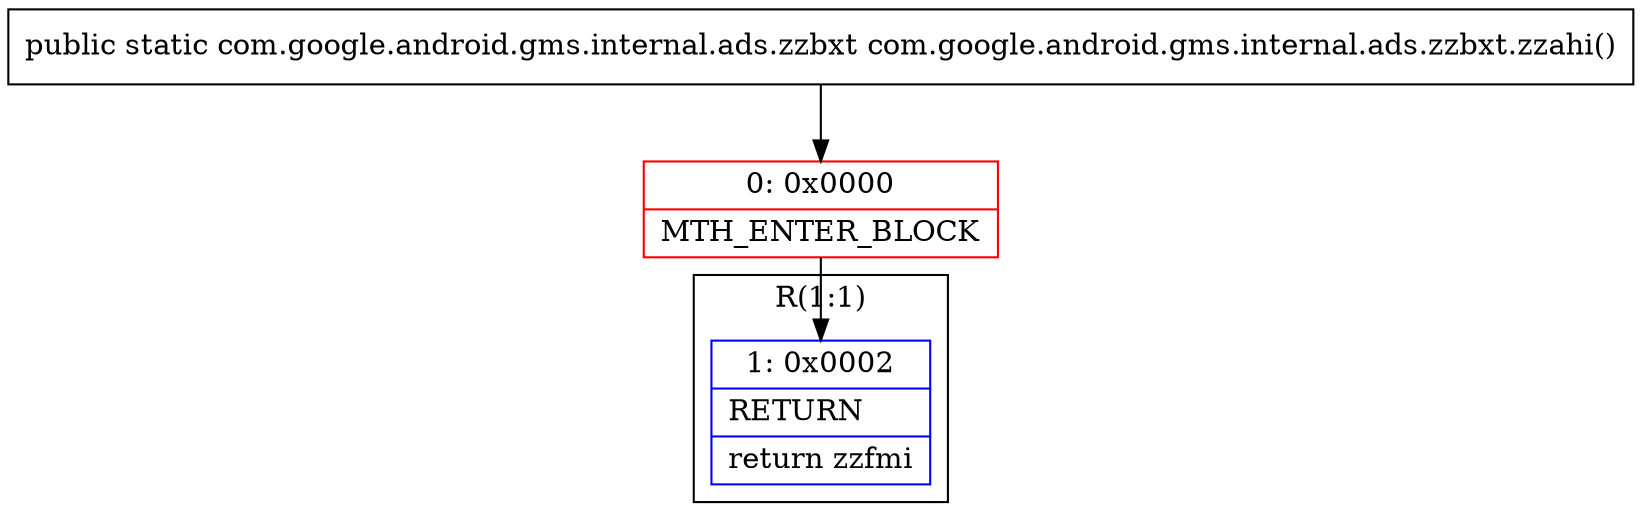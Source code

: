 digraph "CFG forcom.google.android.gms.internal.ads.zzbxt.zzahi()Lcom\/google\/android\/gms\/internal\/ads\/zzbxt;" {
subgraph cluster_Region_580868135 {
label = "R(1:1)";
node [shape=record,color=blue];
Node_1 [shape=record,label="{1\:\ 0x0002|RETURN\l|return zzfmi\l}"];
}
Node_0 [shape=record,color=red,label="{0\:\ 0x0000|MTH_ENTER_BLOCK\l}"];
MethodNode[shape=record,label="{public static com.google.android.gms.internal.ads.zzbxt com.google.android.gms.internal.ads.zzbxt.zzahi() }"];
MethodNode -> Node_0;
Node_0 -> Node_1;
}

